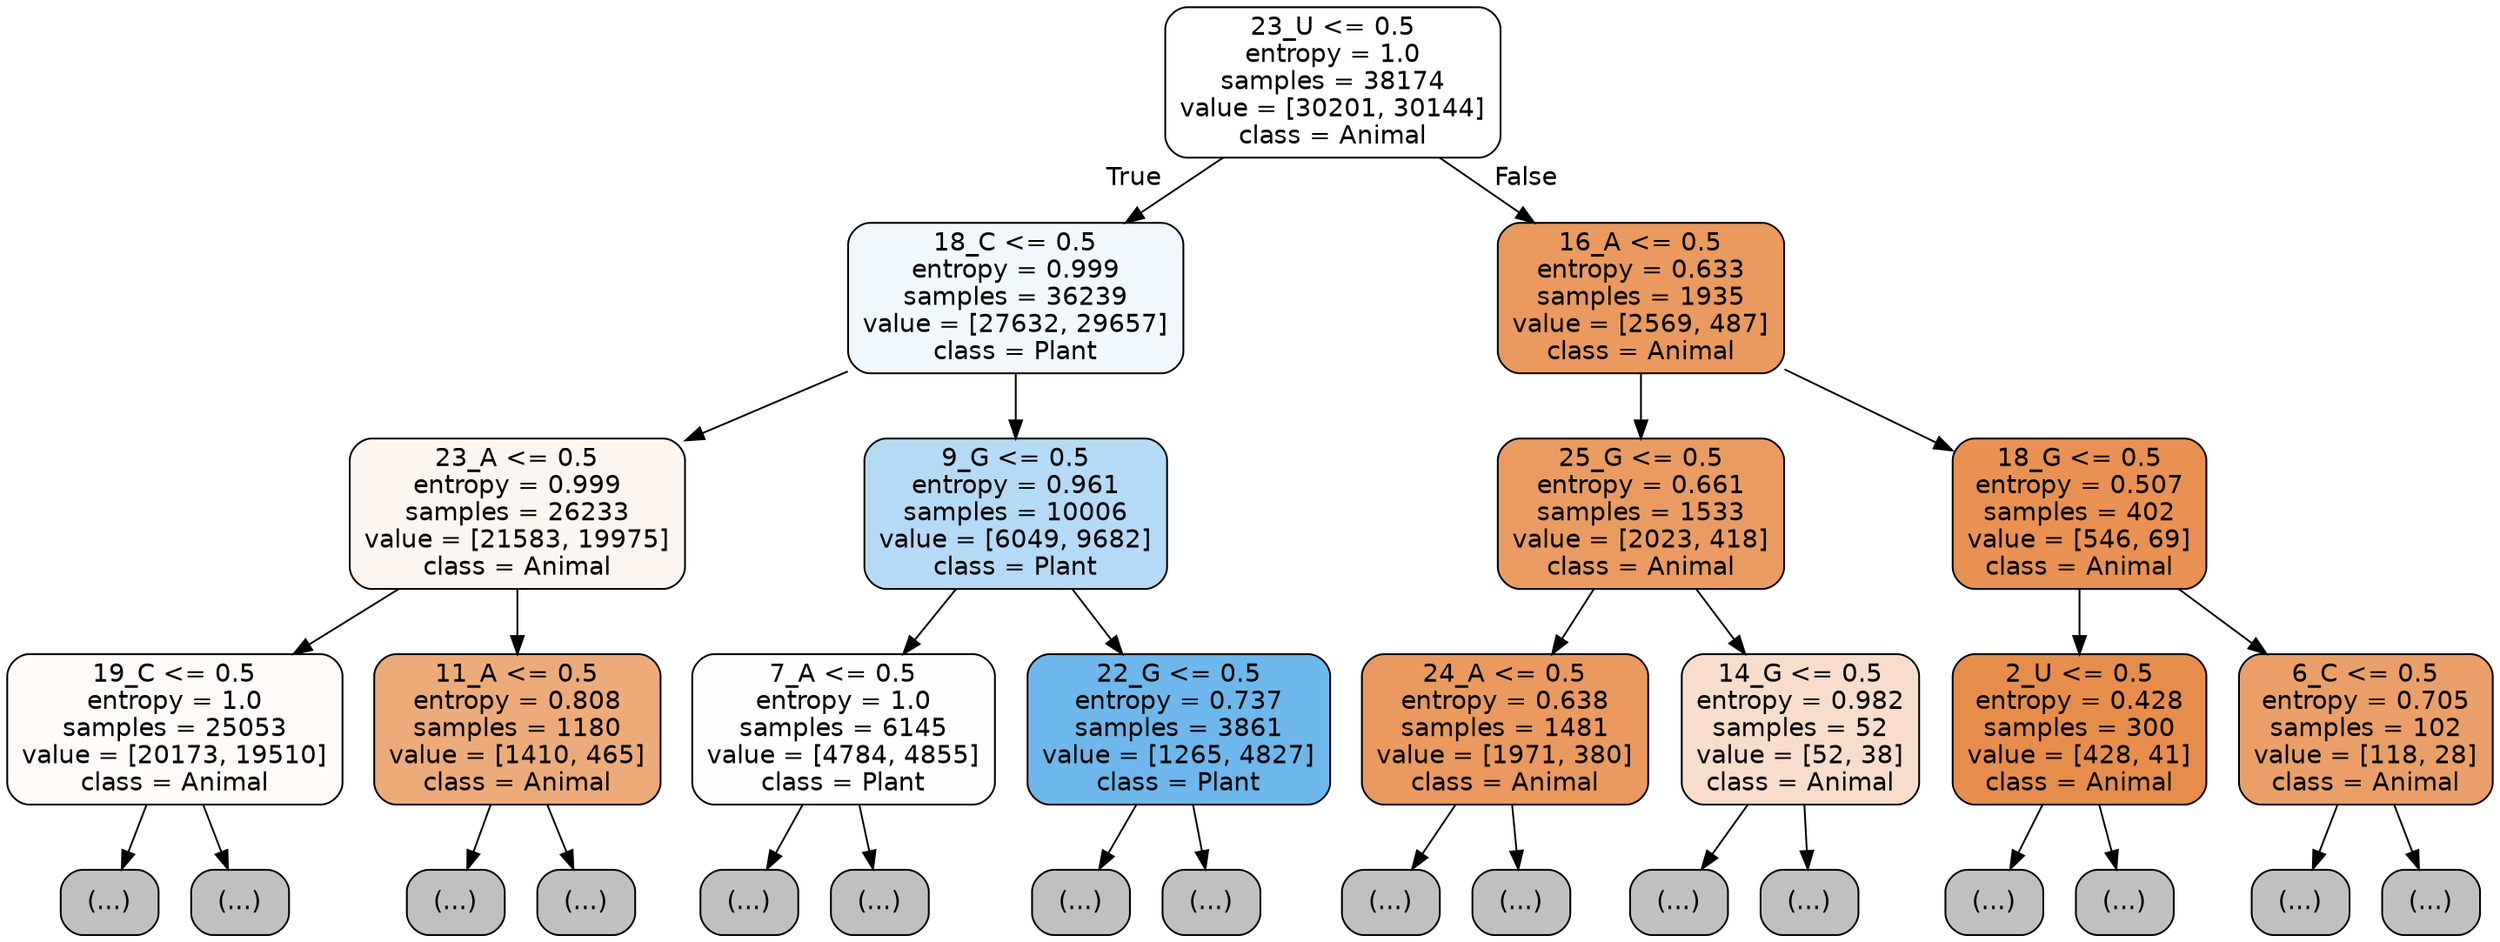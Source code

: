 digraph Tree {
node [shape=box, style="filled, rounded", color="black", fontname="helvetica"] ;
edge [fontname="helvetica"] ;
0 [label="23_U <= 0.5\nentropy = 1.0\nsamples = 38174\nvalue = [30201, 30144]\nclass = Animal", fillcolor="#ffffff"] ;
1 [label="18_C <= 0.5\nentropy = 0.999\nsamples = 36239\nvalue = [27632, 29657]\nclass = Plant", fillcolor="#f1f8fd"] ;
0 -> 1 [labeldistance=2.5, labelangle=45, headlabel="True"] ;
2 [label="23_A <= 0.5\nentropy = 0.999\nsamples = 26233\nvalue = [21583, 19975]\nclass = Animal", fillcolor="#fdf6f0"] ;
1 -> 2 ;
3 [label="19_C <= 0.5\nentropy = 1.0\nsamples = 25053\nvalue = [20173, 19510]\nclass = Animal", fillcolor="#fefbf8"] ;
2 -> 3 ;
4 [label="(...)", fillcolor="#C0C0C0"] ;
3 -> 4 ;
9095 [label="(...)", fillcolor="#C0C0C0"] ;
3 -> 9095 ;
11906 [label="11_A <= 0.5\nentropy = 0.808\nsamples = 1180\nvalue = [1410, 465]\nclass = Animal", fillcolor="#eeab7a"] ;
2 -> 11906 ;
11907 [label="(...)", fillcolor="#C0C0C0"] ;
11906 -> 11907 ;
12366 [label="(...)", fillcolor="#C0C0C0"] ;
11906 -> 12366 ;
12527 [label="9_G <= 0.5\nentropy = 0.961\nsamples = 10006\nvalue = [6049, 9682]\nclass = Plant", fillcolor="#b5daf5"] ;
1 -> 12527 ;
12528 [label="7_A <= 0.5\nentropy = 1.0\nsamples = 6145\nvalue = [4784, 4855]\nclass = Plant", fillcolor="#fcfeff"] ;
12527 -> 12528 ;
12529 [label="(...)", fillcolor="#C0C0C0"] ;
12528 -> 12529 ;
14546 [label="(...)", fillcolor="#C0C0C0"] ;
12528 -> 14546 ;
15249 [label="22_G <= 0.5\nentropy = 0.737\nsamples = 3861\nvalue = [1265, 4827]\nclass = Plant", fillcolor="#6db7ec"] ;
12527 -> 15249 ;
15250 [label="(...)", fillcolor="#C0C0C0"] ;
15249 -> 15250 ;
16017 [label="(...)", fillcolor="#C0C0C0"] ;
15249 -> 16017 ;
16128 [label="16_A <= 0.5\nentropy = 0.633\nsamples = 1935\nvalue = [2569, 487]\nclass = Animal", fillcolor="#ea995f"] ;
0 -> 16128 [labeldistance=2.5, labelangle=-45, headlabel="False"] ;
16129 [label="25_G <= 0.5\nentropy = 0.661\nsamples = 1533\nvalue = [2023, 418]\nclass = Animal", fillcolor="#ea9b62"] ;
16128 -> 16129 ;
16130 [label="24_A <= 0.5\nentropy = 0.638\nsamples = 1481\nvalue = [1971, 380]\nclass = Animal", fillcolor="#ea995f"] ;
16129 -> 16130 ;
16131 [label="(...)", fillcolor="#C0C0C0"] ;
16130 -> 16131 ;
16622 [label="(...)", fillcolor="#C0C0C0"] ;
16130 -> 16622 ;
16683 [label="14_G <= 0.5\nentropy = 0.982\nsamples = 52\nvalue = [52, 38]\nclass = Animal", fillcolor="#f8ddca"] ;
16129 -> 16683 ;
16684 [label="(...)", fillcolor="#C0C0C0"] ;
16683 -> 16684 ;
16701 [label="(...)", fillcolor="#C0C0C0"] ;
16683 -> 16701 ;
16706 [label="18_G <= 0.5\nentropy = 0.507\nsamples = 402\nvalue = [546, 69]\nclass = Animal", fillcolor="#e89152"] ;
16128 -> 16706 ;
16707 [label="2_U <= 0.5\nentropy = 0.428\nsamples = 300\nvalue = [428, 41]\nclass = Animal", fillcolor="#e78d4c"] ;
16706 -> 16707 ;
16708 [label="(...)", fillcolor="#C0C0C0"] ;
16707 -> 16708 ;
16801 [label="(...)", fillcolor="#C0C0C0"] ;
16707 -> 16801 ;
16814 [label="6_C <= 0.5\nentropy = 0.705\nsamples = 102\nvalue = [118, 28]\nclass = Animal", fillcolor="#eb9f68"] ;
16706 -> 16814 ;
16815 [label="(...)", fillcolor="#C0C0C0"] ;
16814 -> 16815 ;
16846 [label="(...)", fillcolor="#C0C0C0"] ;
16814 -> 16846 ;
}